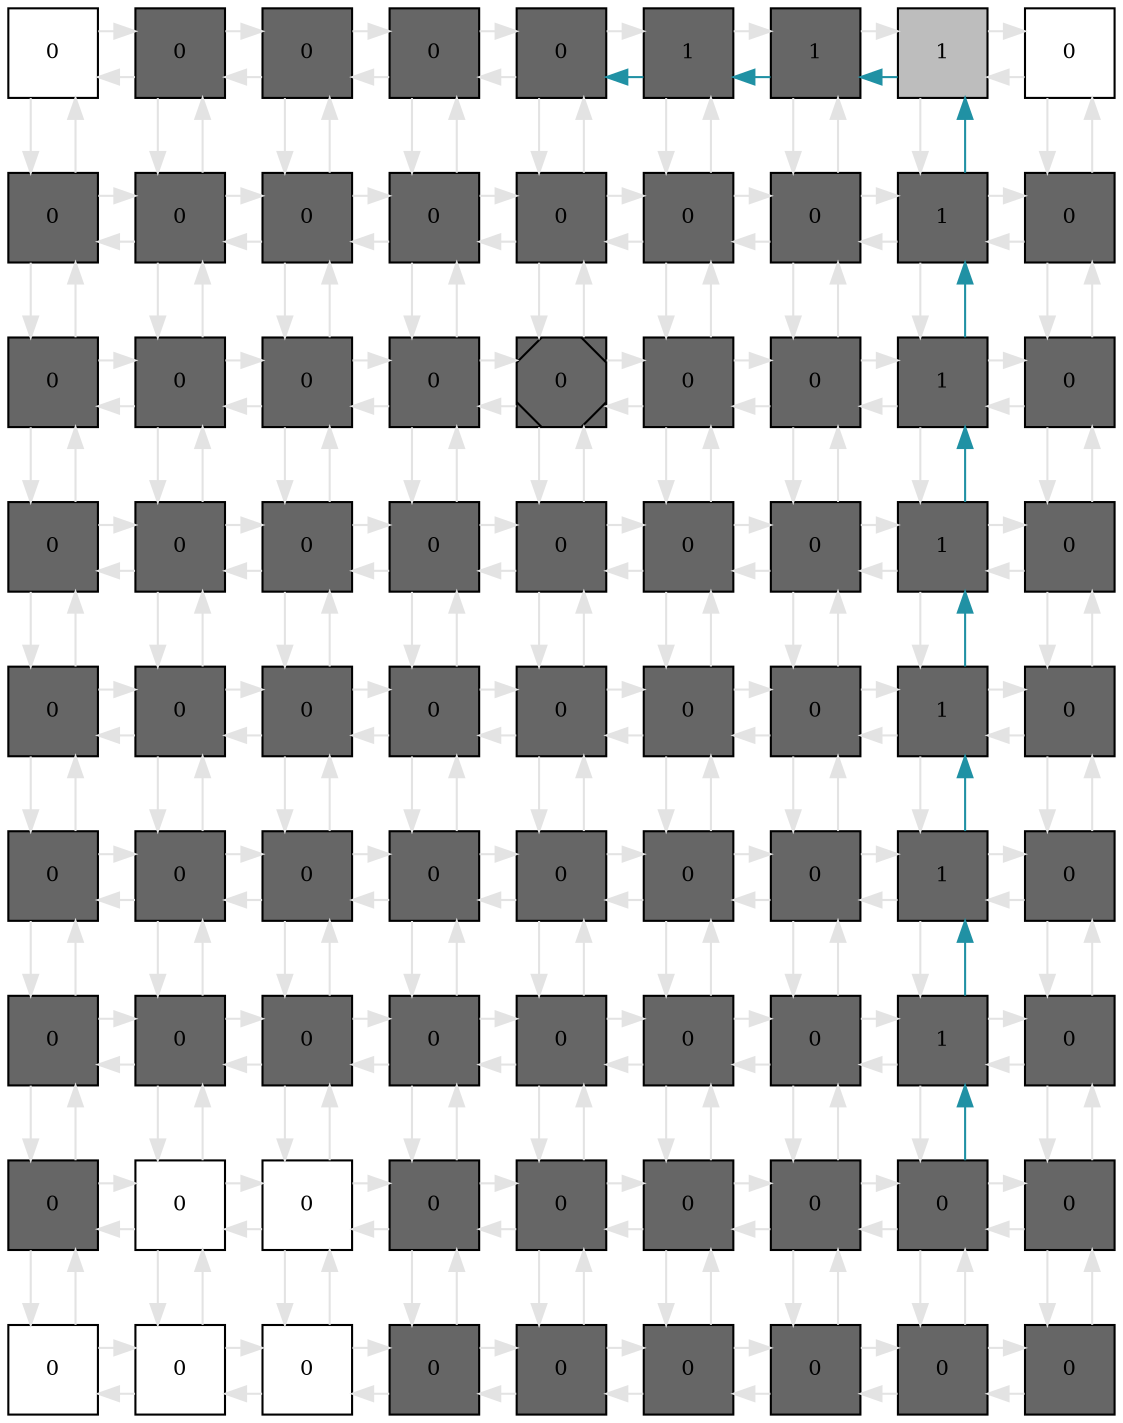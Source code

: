 digraph layout  {
rankdir=TB;
splines=ortho;
node [fixedsize=false, style=filled, width="0.6"];
edge [constraint=false];
0 [fillcolor="#FFFFFF", fontsize=10, label=0, shape=square, tooltip="name: None,\nin_degree: 2,\nout_degree: 2"];
1 [fillcolor="#666666", fontsize=10, label=0, shape=square, tooltip="name:  NMA111-NUC ,\nin_degree: 3,\nout_degree: 3"];
2 [fillcolor="#666666", fontsize=10, label=0, shape=square, tooltip="name:  BIR1 ,\nin_degree: 3,\nout_degree: 3"];
3 [fillcolor="#666666", fontsize=10, label=0, shape=square, tooltip="name:  CU2 ,\nin_degree: 3,\nout_degree: 3"];
4 [fillcolor="#666666", fontsize=10, label=0, shape=square, tooltip="name:  Apoptosis ,\nin_degree: 3,\nout_degree: 3"];
5 [fillcolor="#666666", fontsize=10, label=1, shape=square, tooltip="name:  CPR3 ,\nin_degree: 3,\nout_degree: 3"];
6 [fillcolor="#666666", fontsize=10, label=1, shape=square, tooltip="name:  POR1-2 ,\nin_degree: 3,\nout_degree: 3"];
7 [fillcolor="#bdbdbd", fontsize=10, label=1, shape=square, tooltip="name: None,\nin_degree: 3,\nout_degree: 3"];
8 [fillcolor="#FFFFFF", fontsize=10, label=0, shape=square, tooltip="name: None,\nin_degree: 2,\nout_degree: 2"];
9 [fillcolor="#666666", fontsize=10, label=0, shape=square, tooltip="name:  AbnormalTelomer ,\nin_degree: 3,\nout_degree: 3"];
10 [fillcolor="#666666", fontsize=10, label=0, shape=square, tooltip="name:  MEC1 ,\nin_degree: 4,\nout_degree: 4"];
11 [fillcolor="#666666", fontsize=10, label=0, shape=square, tooltip="name:  NMA111-CYT ,\nin_degree: 4,\nout_degree: 4"];
12 [fillcolor="#666666", fontsize=10, label=0, shape=square, tooltip="name:  Salt ,\nin_degree: 4,\nout_degree: 4"];
13 [fillcolor="#666666", fontsize=10, label=0, shape=square, tooltip="name:  YCA1 ,\nin_degree: 4,\nout_degree: 4"];
14 [fillcolor="#666666", fontsize=10, label=0, shape=square, tooltip="name:  AceticAcid ,\nin_degree: 4,\nout_degree: 4"];
15 [fillcolor="#666666", fontsize=10, label=0, shape=square, tooltip="name:  CytC-CYT ,\nin_degree: 4,\nout_degree: 4"];
16 [fillcolor="#666666", fontsize=10, label=1, shape=square, tooltip="name:  CytC-MT ,\nin_degree: 4,\nout_degree: 4"];
17 [fillcolor="#666666", fontsize=10, label=0, shape=square, tooltip="name:  MCD1-MT ,\nin_degree: 3,\nout_degree: 3"];
18 [fillcolor="#666666", fontsize=10, label=0, shape=square, tooltip="name:  PTP2 ,\nin_degree: 3,\nout_degree: 3"];
19 [fillcolor="#666666", fontsize=10, label=0, shape=square, tooltip="name:  DesCyclinCCDK8 ,\nin_degree: 4,\nout_degree: 4"];
20 [fillcolor="#666666", fontsize=10, label=0, shape=square, tooltip="name:  SOD1 ,\nin_degree: 4,\nout_degree: 4"];
21 [fillcolor="#666666", fontsize=10, label=0, shape=square, tooltip="name:  RedActinDyn ,\nin_degree: 4,\nout_degree: 4"];
22 [fillcolor="#666666", fontsize=10, label=0, shape=Msquare, tooltip="name:  ROS-CYT ,\nin_degree: 4,\nout_degree: 4"];
23 [fillcolor="#666666", fontsize=10, label=0, shape=square, tooltip="name:  SVF1 ,\nin_degree: 4,\nout_degree: 4"];
24 [fillcolor="#666666", fontsize=10, label=0, shape=square, tooltip="name:  CDC48 ,\nin_degree: 4,\nout_degree: 4"];
25 [fillcolor="#666666", fontsize=10, label=1, shape=square, tooltip="name:  NDI1 ,\nin_degree: 4,\nout_degree: 4"];
26 [fillcolor="#666666", fontsize=10, label=0, shape=square, tooltip="name:  ROS-MT ,\nin_degree: 3,\nout_degree: 3"];
27 [fillcolor="#666666", fontsize=10, label=0, shape=square, tooltip="name:  RLM1 ,\nin_degree: 3,\nout_degree: 3"];
28 [fillcolor="#666666", fontsize=10, label=0, shape=square, tooltip="name:  SLT2 ,\nin_degree: 4,\nout_degree: 4"];
29 [fillcolor="#666666", fontsize=10, label=0, shape=square, tooltip="name:  Heat ,\nin_degree: 4,\nout_degree: 4"];
30 [fillcolor="#666666", fontsize=10, label=0, shape=square, tooltip="name:  MMI1 ,\nin_degree: 4,\nout_degree: 4"];
31 [fillcolor="#666666", fontsize=10, label=0, shape=square, tooltip="name:  SRO7 ,\nin_degree: 4,\nout_degree: 4"];
32 [fillcolor="#666666", fontsize=10, label=0, shape=square, tooltip="name:  EMC4 ,\nin_degree: 4,\nout_degree: 4"];
33 [fillcolor="#666666", fontsize=10, label=0, shape=square, tooltip="name:  HK ,\nin_degree: 4,\nout_degree: 4"];
34 [fillcolor="#666666", fontsize=10, label=1, shape=square, tooltip="name:  SNO1 ,\nin_degree: 4,\nout_degree: 4"];
35 [fillcolor="#666666", fontsize=10, label=0, shape=square, tooltip="name:  SOD2 ,\nin_degree: 3,\nout_degree: 3"];
36 [fillcolor="#666666", fontsize=10, label=0, shape=square, tooltip="name:  MSN2-4 ,\nin_degree: 3,\nout_degree: 3"];
37 [fillcolor="#666666", fontsize=10, label=0, shape=square, tooltip="name:  SDP1 ,\nin_degree: 4,\nout_degree: 4"];
38 [fillcolor="#666666", fontsize=10, label=0, shape=square, tooltip="name:  PKA ,\nin_degree: 4,\nout_degree: 4"];
39 [fillcolor="#666666", fontsize=10, label=0, shape=square, tooltip="name:  MT-ALT ,\nin_degree: 4,\nout_degree: 4"];
40 [fillcolor="#666666", fontsize=10, label=0, shape=square, tooltip="name:  MT-Frag ,\nin_degree: 4,\nout_degree: 4"];
41 [fillcolor="#666666", fontsize=10, label=0, shape=square, tooltip="name:  FIS1 ,\nin_degree: 4,\nout_degree: 4"];
42 [fillcolor="#666666", fontsize=10, label=0, shape=square, tooltip="name:  DRE2_TAH18 ,\nin_degree: 4,\nout_degree: 4"];
43 [fillcolor="#666666", fontsize=10, label=1, shape=square, tooltip="name:  MDV1 ,\nin_degree: 4,\nout_degree: 4"];
44 [fillcolor="#666666", fontsize=10, label=0, shape=square, tooltip="name:  FVY10 ,\nin_degree: 3,\nout_degree: 3"];
45 [fillcolor="#666666", fontsize=10, label=0, shape=square, tooltip="name:  HOG1 ,\nin_degree: 3,\nout_degree: 3"];
46 [fillcolor="#666666", fontsize=10, label=0, shape=square, tooltip="name:  Stress ,\nin_degree: 4,\nout_degree: 4"];
47 [fillcolor="#666666", fontsize=10, label=0, shape=square, tooltip="name:  TOR1 ,\nin_degree: 4,\nout_degree: 4"];
48 [fillcolor="#666666", fontsize=10, label=0, shape=square, tooltip="name:  RAS2 ,\nin_degree: 4,\nout_degree: 4"];
49 [fillcolor="#666666", fontsize=10, label=0, shape=square, tooltip="name:  H2O2 ,\nin_degree: 4,\nout_degree: 4"];
50 [fillcolor="#666666", fontsize=10, label=0, shape=square, tooltip="name:  HOS3 ,\nin_degree: 4,\nout_degree: 4"];
51 [fillcolor="#666666", fontsize=10, label=0, shape=square, tooltip="name:  ESP1 ,\nin_degree: 4,\nout_degree: 4"];
52 [fillcolor="#666666", fontsize=10, label=1, shape=square, tooltip="name:  AIF1-MT ,\nin_degree: 4,\nout_degree: 4"];
53 [fillcolor="#666666", fontsize=10, label=0, shape=square, tooltip="name:  MCD1-NUC ,\nin_degree: 3,\nout_degree: 3"];
54 [fillcolor="#666666", fontsize=10, label=0, shape=square, tooltip="name:  PTP3 ,\nin_degree: 3,\nout_degree: 3"];
55 [fillcolor="#666666", fontsize=10, label=0, shape=square, tooltip="name:  AdenylateCyclase ,\nin_degree: 4,\nout_degree: 4"];
56 [fillcolor="#666666", fontsize=10, label=0, shape=square, tooltip="name:  CAMP ,\nin_degree: 4,\nout_degree: 4"];
57 [fillcolor="#666666", fontsize=10, label=0, shape=square, tooltip="name:  RPD3 ,\nin_degree: 4,\nout_degree: 4"];
58 [fillcolor="#666666", fontsize=10, label=0, shape=square, tooltip="name:  NUC1-MT ,\nin_degree: 4,\nout_degree: 4"];
59 [fillcolor="#666666", fontsize=10, label=0, shape=square, tooltip="name:  H2B ,\nin_degree: 4,\nout_degree: 4"];
60 [fillcolor="#666666", fontsize=10, label=0, shape=square, tooltip="name:  STM1-CYT ,\nin_degree: 4,\nout_degree: 4"];
61 [fillcolor="#666666", fontsize=10, label=1, shape=square, tooltip="name:  AIF1-NUC ,\nin_degree: 4,\nout_degree: 4"];
62 [fillcolor="#666666", fontsize=10, label=0, shape=square, tooltip="name:  MG2 ,\nin_degree: 3,\nout_degree: 3"];
63 [fillcolor="#666666", fontsize=10, label=0, shape=square, tooltip="name:  HOG1-Dep ,\nin_degree: 3,\nout_degree: 3"];
64 [fillcolor="#FFFFFF", fontsize=10, label=0, shape=square, tooltip="name: None,\nin_degree: 4,\nout_degree: 4"];
65 [fillcolor="#FFFFFF", fontsize=10, label=0, shape=square, tooltip="name: None,\nin_degree: 4,\nout_degree: 4"];
66 [fillcolor="#666666", fontsize=10, label=0, shape=square, tooltip="name:  Protosom ,\nin_degree: 4,\nout_degree: 4"];
67 [fillcolor="#666666", fontsize=10, label=0, shape=square, tooltip="name:  KAP123 ,\nin_degree: 4,\nout_degree: 4"];
68 [fillcolor="#666666", fontsize=10, label=0, shape=square, tooltip="name:  NUC1-NUC ,\nin_degree: 4,\nout_degree: 4"];
69 [fillcolor="#666666", fontsize=10, label=0, shape=square, tooltip="name:  STM1-NUC ,\nin_degree: 4,\nout_degree: 4"];
70 [fillcolor="#666666", fontsize=10, label=0, shape=square, tooltip="name:  DNA-Frag ,\nin_degree: 4,\nout_degree: 4"];
71 [fillcolor="#666666", fontsize=10, label=0, shape=square, tooltip="name:  Tat-D ,\nin_degree: 3,\nout_degree: 3"];
72 [fillcolor="#FFFFFF", fontsize=10, label=0, shape=square, tooltip="name: None,\nin_degree: 2,\nout_degree: 2"];
73 [fillcolor="#FFFFFF", fontsize=10, label=0, shape=square, tooltip="name: None,\nin_degree: 3,\nout_degree: 3"];
74 [fillcolor="#FFFFFF", fontsize=10, label=0, shape=square, tooltip="name: None,\nin_degree: 3,\nout_degree: 3"];
75 [fillcolor="#666666", fontsize=10, label=0, shape=square, tooltip="name:  CDC6 ,\nin_degree: 3,\nout_degree: 3"];
76 [fillcolor="#666666", fontsize=10, label=0, shape=square, tooltip="name:  Adozelesin ,\nin_degree: 3,\nout_degree: 3"];
77 [fillcolor="#666666", fontsize=10, label=0, shape=square, tooltip="name:  STE20-NUC ,\nin_degree: 3,\nout_degree: 3"];
78 [fillcolor="#666666", fontsize=10, label=0, shape=square, tooltip="name:  STE20-CYT ,\nin_degree: 3,\nout_degree: 3"];
79 [fillcolor="#666666", fontsize=10, label=0, shape=square, tooltip="name:  MAPK ,\nin_degree: 3,\nout_degree: 3"];
80 [fillcolor="#666666", fontsize=10, label=0, shape=square, tooltip="name:  Mating ,\nin_degree: 2,\nout_degree: 2"];
0 -> 1  [color=grey89, style="penwidth(0.1)", tooltip=" ", weight=1];
0 -> 9  [color=grey89, style="penwidth(0.1)", tooltip=" ", weight=1];
1 -> 0  [color=grey89, style="penwidth(0.1)", tooltip=" ", weight=1];
1 -> 2  [color=grey89, style="penwidth(0.1)", tooltip=" ", weight=1];
1 -> 10  [color=grey89, style="penwidth(0.1)", tooltip=" ", weight=1];
2 -> 1  [color=grey89, style="penwidth(0.1)", tooltip=" ", weight=1];
2 -> 3  [color=grey89, style="penwidth(0.1)", tooltip=" ", weight=1];
2 -> 11  [color=grey89, style="penwidth(0.1)", tooltip=" ", weight=1];
3 -> 2  [color=grey89, style="penwidth(0.1)", tooltip=" ", weight=1];
3 -> 4  [color=grey89, style="penwidth(0.1)", tooltip=" ", weight=1];
3 -> 12  [color=grey89, style="penwidth(0.1)", tooltip=" ", weight=1];
4 -> 3  [color=grey89, style="penwidth(0.1)", tooltip=" ", weight=1];
4 -> 5  [color=grey89, style="penwidth(0.1)", tooltip=" ", weight=1];
4 -> 13  [color=grey89, style="penwidth(0.1)", tooltip=" ", weight=1];
5 -> 4  [color="#2091A4", style="penwidth(0.1)", tooltip="70( DNA-Frag ) to 4( Apoptosis )", weight=1];
5 -> 6  [color=grey89, style="penwidth(0.1)", tooltip=" ", weight=1];
5 -> 14  [color=grey89, style="penwidth(0.1)", tooltip=" ", weight=1];
6 -> 5  [color="#2091A4", style="penwidth(0.1)", tooltip="70( DNA-Frag ) to 4( Apoptosis )", weight=1];
6 -> 7  [color=grey89, style="penwidth(0.1)", tooltip=" ", weight=1];
6 -> 15  [color=grey89, style="penwidth(0.1)", tooltip=" ", weight=1];
7 -> 6  [color="#2091A4", style="penwidth(0.1)", tooltip="70( DNA-Frag ) to 4( Apoptosis )", weight=1];
7 -> 8  [color=grey89, style="penwidth(0.1)", tooltip=" ", weight=1];
7 -> 16  [color=grey89, style="penwidth(0.1)", tooltip=" ", weight=1];
8 -> 7  [color=grey89, style="penwidth(0.1)", tooltip=" ", weight=1];
8 -> 17  [color=grey89, style="penwidth(0.1)", tooltip=" ", weight=1];
9 -> 0  [color=grey89, style="penwidth(0.1)", tooltip=" ", weight=1];
9 -> 10  [color=grey89, style="penwidth(0.1)", tooltip=" ", weight=1];
9 -> 18  [color=grey89, style="penwidth(0.1)", tooltip=" ", weight=1];
10 -> 1  [color=grey89, style="penwidth(0.1)", tooltip=" ", weight=1];
10 -> 9  [color=grey89, style="penwidth(0.1)", tooltip=" ", weight=1];
10 -> 11  [color=grey89, style="penwidth(0.1)", tooltip=" ", weight=1];
10 -> 19  [color=grey89, style="penwidth(0.1)", tooltip=" ", weight=1];
11 -> 2  [color=grey89, style="penwidth(0.1)", tooltip=" ", weight=1];
11 -> 10  [color=grey89, style="penwidth(0.1)", tooltip=" ", weight=1];
11 -> 12  [color=grey89, style="penwidth(0.1)", tooltip=" ", weight=1];
11 -> 20  [color=grey89, style="penwidth(0.1)", tooltip=" ", weight=1];
12 -> 3  [color=grey89, style="penwidth(0.1)", tooltip=" ", weight=1];
12 -> 11  [color=grey89, style="penwidth(0.1)", tooltip=" ", weight=1];
12 -> 13  [color=grey89, style="penwidth(0.1)", tooltip=" ", weight=1];
12 -> 21  [color=grey89, style="penwidth(0.1)", tooltip=" ", weight=1];
13 -> 4  [color=grey89, style="penwidth(0.1)", tooltip=" ", weight=1];
13 -> 12  [color=grey89, style="penwidth(0.1)", tooltip=" ", weight=1];
13 -> 14  [color=grey89, style="penwidth(0.1)", tooltip=" ", weight=1];
13 -> 22  [color=grey89, style="penwidth(0.1)", tooltip=" ", weight=1];
14 -> 5  [color=grey89, style="penwidth(0.1)", tooltip=" ", weight=1];
14 -> 13  [color=grey89, style="penwidth(0.1)", tooltip=" ", weight=1];
14 -> 15  [color=grey89, style="penwidth(0.1)", tooltip=" ", weight=1];
14 -> 23  [color=grey89, style="penwidth(0.1)", tooltip=" ", weight=1];
15 -> 6  [color=grey89, style="penwidth(0.1)", tooltip=" ", weight=1];
15 -> 14  [color=grey89, style="penwidth(0.1)", tooltip=" ", weight=1];
15 -> 16  [color=grey89, style="penwidth(0.1)", tooltip=" ", weight=1];
15 -> 24  [color=grey89, style="penwidth(0.1)", tooltip=" ", weight=1];
16 -> 7  [color="#2091A4", style="penwidth(0.1)", tooltip="70( DNA-Frag ) to 4( Apoptosis )", weight=1];
16 -> 15  [color=grey89, style="penwidth(0.1)", tooltip=" ", weight=1];
16 -> 17  [color=grey89, style="penwidth(0.1)", tooltip=" ", weight=1];
16 -> 25  [color=grey89, style="penwidth(0.1)", tooltip=" ", weight=1];
17 -> 8  [color=grey89, style="penwidth(0.1)", tooltip=" ", weight=1];
17 -> 16  [color=grey89, style="penwidth(0.1)", tooltip=" ", weight=1];
17 -> 26  [color=grey89, style="penwidth(0.1)", tooltip=" ", weight=1];
18 -> 9  [color=grey89, style="penwidth(0.1)", tooltip=" ", weight=1];
18 -> 19  [color=grey89, style="penwidth(0.1)", tooltip=" ", weight=1];
18 -> 27  [color=grey89, style="penwidth(0.1)", tooltip=" ", weight=1];
19 -> 10  [color=grey89, style="penwidth(0.1)", tooltip=" ", weight=1];
19 -> 18  [color=grey89, style="penwidth(0.1)", tooltip=" ", weight=1];
19 -> 20  [color=grey89, style="penwidth(0.1)", tooltip=" ", weight=1];
19 -> 28  [color=grey89, style="penwidth(0.1)", tooltip=" ", weight=1];
20 -> 11  [color=grey89, style="penwidth(0.1)", tooltip=" ", weight=1];
20 -> 19  [color=grey89, style="penwidth(0.1)", tooltip=" ", weight=1];
20 -> 21  [color=grey89, style="penwidth(0.1)", tooltip=" ", weight=1];
20 -> 29  [color=grey89, style="penwidth(0.1)", tooltip=" ", weight=1];
21 -> 12  [color=grey89, style="penwidth(0.1)", tooltip=" ", weight=1];
21 -> 20  [color=grey89, style="penwidth(0.1)", tooltip=" ", weight=1];
21 -> 22  [color=grey89, style="penwidth(0.1)", tooltip=" ", weight=1];
21 -> 30  [color=grey89, style="penwidth(0.1)", tooltip=" ", weight=1];
22 -> 13  [color=grey89, style="penwidth(0.1)", tooltip=" ", weight=1];
22 -> 21  [color=grey89, style="penwidth(0.1)", tooltip=" ", weight=1];
22 -> 23  [color=grey89, style="penwidth(0.1)", tooltip=" ", weight=1];
22 -> 31  [color=grey89, style="penwidth(0.1)", tooltip=" ", weight=1];
23 -> 14  [color=grey89, style="penwidth(0.1)", tooltip=" ", weight=1];
23 -> 22  [color=grey89, style="penwidth(0.1)", tooltip=" ", weight=1];
23 -> 24  [color=grey89, style="penwidth(0.1)", tooltip=" ", weight=1];
23 -> 32  [color=grey89, style="penwidth(0.1)", tooltip=" ", weight=1];
24 -> 15  [color=grey89, style="penwidth(0.1)", tooltip=" ", weight=1];
24 -> 23  [color=grey89, style="penwidth(0.1)", tooltip=" ", weight=1];
24 -> 25  [color=grey89, style="penwidth(0.1)", tooltip=" ", weight=1];
24 -> 33  [color=grey89, style="penwidth(0.1)", tooltip=" ", weight=1];
25 -> 16  [color="#2091A4", style="penwidth(0.1)", tooltip="70( DNA-Frag ) to 4( Apoptosis )", weight=1];
25 -> 24  [color=grey89, style="penwidth(0.1)", tooltip=" ", weight=1];
25 -> 26  [color=grey89, style="penwidth(0.1)", tooltip=" ", weight=1];
25 -> 34  [color=grey89, style="penwidth(0.1)", tooltip=" ", weight=1];
26 -> 17  [color=grey89, style="penwidth(0.1)", tooltip=" ", weight=1];
26 -> 25  [color=grey89, style="penwidth(0.1)", tooltip=" ", weight=1];
26 -> 35  [color=grey89, style="penwidth(0.1)", tooltip=" ", weight=1];
27 -> 18  [color=grey89, style="penwidth(0.1)", tooltip=" ", weight=1];
27 -> 28  [color=grey89, style="penwidth(0.1)", tooltip=" ", weight=1];
27 -> 36  [color=grey89, style="penwidth(0.1)", tooltip=" ", weight=1];
28 -> 19  [color=grey89, style="penwidth(0.1)", tooltip=" ", weight=1];
28 -> 27  [color=grey89, style="penwidth(0.1)", tooltip=" ", weight=1];
28 -> 29  [color=grey89, style="penwidth(0.1)", tooltip=" ", weight=1];
28 -> 37  [color=grey89, style="penwidth(0.1)", tooltip=" ", weight=1];
29 -> 20  [color=grey89, style="penwidth(0.1)", tooltip=" ", weight=1];
29 -> 28  [color=grey89, style="penwidth(0.1)", tooltip=" ", weight=1];
29 -> 30  [color=grey89, style="penwidth(0.1)", tooltip=" ", weight=1];
29 -> 38  [color=grey89, style="penwidth(0.1)", tooltip=" ", weight=1];
30 -> 21  [color=grey89, style="penwidth(0.1)", tooltip=" ", weight=1];
30 -> 29  [color=grey89, style="penwidth(0.1)", tooltip=" ", weight=1];
30 -> 31  [color=grey89, style="penwidth(0.1)", tooltip=" ", weight=1];
30 -> 39  [color=grey89, style="penwidth(0.1)", tooltip=" ", weight=1];
31 -> 22  [color=grey89, style="penwidth(0.1)", tooltip=" ", weight=1];
31 -> 30  [color=grey89, style="penwidth(0.1)", tooltip=" ", weight=1];
31 -> 32  [color=grey89, style="penwidth(0.1)", tooltip=" ", weight=1];
31 -> 40  [color=grey89, style="penwidth(0.1)", tooltip=" ", weight=1];
32 -> 23  [color=grey89, style="penwidth(0.1)", tooltip=" ", weight=1];
32 -> 31  [color=grey89, style="penwidth(0.1)", tooltip=" ", weight=1];
32 -> 33  [color=grey89, style="penwidth(0.1)", tooltip=" ", weight=1];
32 -> 41  [color=grey89, style="penwidth(0.1)", tooltip=" ", weight=1];
33 -> 24  [color=grey89, style="penwidth(0.1)", tooltip=" ", weight=1];
33 -> 32  [color=grey89, style="penwidth(0.1)", tooltip=" ", weight=1];
33 -> 34  [color=grey89, style="penwidth(0.1)", tooltip=" ", weight=1];
33 -> 42  [color=grey89, style="penwidth(0.1)", tooltip=" ", weight=1];
34 -> 25  [color="#2091A4", style="penwidth(0.1)", tooltip="70( DNA-Frag ) to 4( Apoptosis )", weight=1];
34 -> 33  [color=grey89, style="penwidth(0.1)", tooltip=" ", weight=1];
34 -> 35  [color=grey89, style="penwidth(0.1)", tooltip=" ", weight=1];
34 -> 43  [color=grey89, style="penwidth(0.1)", tooltip=" ", weight=1];
35 -> 26  [color=grey89, style="penwidth(0.1)", tooltip=" ", weight=1];
35 -> 34  [color=grey89, style="penwidth(0.1)", tooltip=" ", weight=1];
35 -> 44  [color=grey89, style="penwidth(0.1)", tooltip=" ", weight=1];
36 -> 27  [color=grey89, style="penwidth(0.1)", tooltip=" ", weight=1];
36 -> 37  [color=grey89, style="penwidth(0.1)", tooltip=" ", weight=1];
36 -> 45  [color=grey89, style="penwidth(0.1)", tooltip=" ", weight=1];
37 -> 28  [color=grey89, style="penwidth(0.1)", tooltip=" ", weight=1];
37 -> 36  [color=grey89, style="penwidth(0.1)", tooltip=" ", weight=1];
37 -> 38  [color=grey89, style="penwidth(0.1)", tooltip=" ", weight=1];
37 -> 46  [color=grey89, style="penwidth(0.1)", tooltip=" ", weight=1];
38 -> 29  [color=grey89, style="penwidth(0.1)", tooltip=" ", weight=1];
38 -> 37  [color=grey89, style="penwidth(0.1)", tooltip=" ", weight=1];
38 -> 39  [color=grey89, style="penwidth(0.1)", tooltip=" ", weight=1];
38 -> 47  [color=grey89, style="penwidth(0.1)", tooltip=" ", weight=1];
39 -> 30  [color=grey89, style="penwidth(0.1)", tooltip=" ", weight=1];
39 -> 38  [color=grey89, style="penwidth(0.1)", tooltip=" ", weight=1];
39 -> 40  [color=grey89, style="penwidth(0.1)", tooltip=" ", weight=1];
39 -> 48  [color=grey89, style="penwidth(0.1)", tooltip=" ", weight=1];
40 -> 31  [color=grey89, style="penwidth(0.1)", tooltip=" ", weight=1];
40 -> 39  [color=grey89, style="penwidth(0.1)", tooltip=" ", weight=1];
40 -> 41  [color=grey89, style="penwidth(0.1)", tooltip=" ", weight=1];
40 -> 49  [color=grey89, style="penwidth(0.1)", tooltip=" ", weight=1];
41 -> 32  [color=grey89, style="penwidth(0.1)", tooltip=" ", weight=1];
41 -> 40  [color=grey89, style="penwidth(0.1)", tooltip=" ", weight=1];
41 -> 42  [color=grey89, style="penwidth(0.1)", tooltip=" ", weight=1];
41 -> 50  [color=grey89, style="penwidth(0.1)", tooltip=" ", weight=1];
42 -> 33  [color=grey89, style="penwidth(0.1)", tooltip=" ", weight=1];
42 -> 41  [color=grey89, style="penwidth(0.1)", tooltip=" ", weight=1];
42 -> 43  [color=grey89, style="penwidth(0.1)", tooltip=" ", weight=1];
42 -> 51  [color=grey89, style="penwidth(0.1)", tooltip=" ", weight=1];
43 -> 34  [color="#2091A4", style="penwidth(0.1)", tooltip="70( DNA-Frag ) to 4( Apoptosis )", weight=1];
43 -> 42  [color=grey89, style="penwidth(0.1)", tooltip=" ", weight=1];
43 -> 44  [color=grey89, style="penwidth(0.1)", tooltip=" ", weight=1];
43 -> 52  [color=grey89, style="penwidth(0.1)", tooltip=" ", weight=1];
44 -> 35  [color=grey89, style="penwidth(0.1)", tooltip=" ", weight=1];
44 -> 43  [color=grey89, style="penwidth(0.1)", tooltip=" ", weight=1];
44 -> 53  [color=grey89, style="penwidth(0.1)", tooltip=" ", weight=1];
45 -> 36  [color=grey89, style="penwidth(0.1)", tooltip=" ", weight=1];
45 -> 46  [color=grey89, style="penwidth(0.1)", tooltip=" ", weight=1];
45 -> 54  [color=grey89, style="penwidth(0.1)", tooltip=" ", weight=1];
46 -> 37  [color=grey89, style="penwidth(0.1)", tooltip=" ", weight=1];
46 -> 45  [color=grey89, style="penwidth(0.1)", tooltip=" ", weight=1];
46 -> 47  [color=grey89, style="penwidth(0.1)", tooltip=" ", weight=1];
46 -> 55  [color=grey89, style="penwidth(0.1)", tooltip=" ", weight=1];
47 -> 38  [color=grey89, style="penwidth(0.1)", tooltip=" ", weight=1];
47 -> 46  [color=grey89, style="penwidth(0.1)", tooltip=" ", weight=1];
47 -> 48  [color=grey89, style="penwidth(0.1)", tooltip=" ", weight=1];
47 -> 56  [color=grey89, style="penwidth(0.1)", tooltip=" ", weight=1];
48 -> 39  [color=grey89, style="penwidth(0.1)", tooltip=" ", weight=1];
48 -> 47  [color=grey89, style="penwidth(0.1)", tooltip=" ", weight=1];
48 -> 49  [color=grey89, style="penwidth(0.1)", tooltip=" ", weight=1];
48 -> 57  [color=grey89, style="penwidth(0.1)", tooltip=" ", weight=1];
49 -> 40  [color=grey89, style="penwidth(0.1)", tooltip=" ", weight=1];
49 -> 48  [color=grey89, style="penwidth(0.1)", tooltip=" ", weight=1];
49 -> 50  [color=grey89, style="penwidth(0.1)", tooltip=" ", weight=1];
49 -> 58  [color=grey89, style="penwidth(0.1)", tooltip=" ", weight=1];
50 -> 41  [color=grey89, style="penwidth(0.1)", tooltip=" ", weight=1];
50 -> 49  [color=grey89, style="penwidth(0.1)", tooltip=" ", weight=1];
50 -> 51  [color=grey89, style="penwidth(0.1)", tooltip=" ", weight=1];
50 -> 59  [color=grey89, style="penwidth(0.1)", tooltip=" ", weight=1];
51 -> 42  [color=grey89, style="penwidth(0.1)", tooltip=" ", weight=1];
51 -> 50  [color=grey89, style="penwidth(0.1)", tooltip=" ", weight=1];
51 -> 52  [color=grey89, style="penwidth(0.1)", tooltip=" ", weight=1];
51 -> 60  [color=grey89, style="penwidth(0.1)", tooltip=" ", weight=1];
52 -> 43  [color="#2091A4", style="penwidth(0.1)", tooltip="70( DNA-Frag ) to 4( Apoptosis )", weight=1];
52 -> 51  [color=grey89, style="penwidth(0.1)", tooltip=" ", weight=1];
52 -> 53  [color=grey89, style="penwidth(0.1)", tooltip=" ", weight=1];
52 -> 61  [color=grey89, style="penwidth(0.1)", tooltip=" ", weight=1];
53 -> 44  [color=grey89, style="penwidth(0.1)", tooltip=" ", weight=1];
53 -> 52  [color=grey89, style="penwidth(0.1)", tooltip=" ", weight=1];
53 -> 62  [color=grey89, style="penwidth(0.1)", tooltip=" ", weight=1];
54 -> 45  [color=grey89, style="penwidth(0.1)", tooltip=" ", weight=1];
54 -> 55  [color=grey89, style="penwidth(0.1)", tooltip=" ", weight=1];
54 -> 63  [color=grey89, style="penwidth(0.1)", tooltip=" ", weight=1];
55 -> 46  [color=grey89, style="penwidth(0.1)", tooltip=" ", weight=1];
55 -> 54  [color=grey89, style="penwidth(0.1)", tooltip=" ", weight=1];
55 -> 56  [color=grey89, style="penwidth(0.1)", tooltip=" ", weight=1];
55 -> 64  [color=grey89, style="penwidth(0.1)", tooltip=" ", weight=1];
56 -> 47  [color=grey89, style="penwidth(0.1)", tooltip=" ", weight=1];
56 -> 55  [color=grey89, style="penwidth(0.1)", tooltip=" ", weight=1];
56 -> 57  [color=grey89, style="penwidth(0.1)", tooltip=" ", weight=1];
56 -> 65  [color=grey89, style="penwidth(0.1)", tooltip=" ", weight=1];
57 -> 48  [color=grey89, style="penwidth(0.1)", tooltip=" ", weight=1];
57 -> 56  [color=grey89, style="penwidth(0.1)", tooltip=" ", weight=1];
57 -> 58  [color=grey89, style="penwidth(0.1)", tooltip=" ", weight=1];
57 -> 66  [color=grey89, style="penwidth(0.1)", tooltip=" ", weight=1];
58 -> 49  [color=grey89, style="penwidth(0.1)", tooltip=" ", weight=1];
58 -> 57  [color=grey89, style="penwidth(0.1)", tooltip=" ", weight=1];
58 -> 59  [color=grey89, style="penwidth(0.1)", tooltip=" ", weight=1];
58 -> 67  [color=grey89, style="penwidth(0.1)", tooltip=" ", weight=1];
59 -> 50  [color=grey89, style="penwidth(0.1)", tooltip=" ", weight=1];
59 -> 58  [color=grey89, style="penwidth(0.1)", tooltip=" ", weight=1];
59 -> 60  [color=grey89, style="penwidth(0.1)", tooltip=" ", weight=1];
59 -> 68  [color=grey89, style="penwidth(0.1)", tooltip=" ", weight=1];
60 -> 51  [color=grey89, style="penwidth(0.1)", tooltip=" ", weight=1];
60 -> 59  [color=grey89, style="penwidth(0.1)", tooltip=" ", weight=1];
60 -> 61  [color=grey89, style="penwidth(0.1)", tooltip=" ", weight=1];
60 -> 69  [color=grey89, style="penwidth(0.1)", tooltip=" ", weight=1];
61 -> 52  [color="#2091A4", style="penwidth(0.1)", tooltip="70( DNA-Frag ) to 4( Apoptosis )", weight=1];
61 -> 60  [color=grey89, style="penwidth(0.1)", tooltip=" ", weight=1];
61 -> 62  [color=grey89, style="penwidth(0.1)", tooltip=" ", weight=1];
61 -> 70  [color=grey89, style="penwidth(0.1)", tooltip=" ", weight=1];
62 -> 53  [color=grey89, style="penwidth(0.1)", tooltip=" ", weight=1];
62 -> 61  [color=grey89, style="penwidth(0.1)", tooltip=" ", weight=1];
62 -> 71  [color=grey89, style="penwidth(0.1)", tooltip=" ", weight=1];
63 -> 54  [color=grey89, style="penwidth(0.1)", tooltip=" ", weight=1];
63 -> 64  [color=grey89, style="penwidth(0.1)", tooltip=" ", weight=1];
63 -> 72  [color=grey89, style="penwidth(0.1)", tooltip=" ", weight=1];
64 -> 55  [color=grey89, style="penwidth(0.1)", tooltip=" ", weight=1];
64 -> 63  [color=grey89, style="penwidth(0.1)", tooltip=" ", weight=1];
64 -> 65  [color=grey89, style="penwidth(0.1)", tooltip=" ", weight=1];
64 -> 73  [color=grey89, style="penwidth(0.1)", tooltip=" ", weight=1];
65 -> 56  [color=grey89, style="penwidth(0.1)", tooltip=" ", weight=1];
65 -> 64  [color=grey89, style="penwidth(0.1)", tooltip=" ", weight=1];
65 -> 66  [color=grey89, style="penwidth(0.1)", tooltip=" ", weight=1];
65 -> 74  [color=grey89, style="penwidth(0.1)", tooltip=" ", weight=1];
66 -> 57  [color=grey89, style="penwidth(0.1)", tooltip=" ", weight=1];
66 -> 65  [color=grey89, style="penwidth(0.1)", tooltip=" ", weight=1];
66 -> 67  [color=grey89, style="penwidth(0.1)", tooltip=" ", weight=1];
66 -> 75  [color=grey89, style="penwidth(0.1)", tooltip=" ", weight=1];
67 -> 58  [color=grey89, style="penwidth(0.1)", tooltip=" ", weight=1];
67 -> 66  [color=grey89, style="penwidth(0.1)", tooltip=" ", weight=1];
67 -> 68  [color=grey89, style="penwidth(0.1)", tooltip=" ", weight=1];
67 -> 76  [color=grey89, style="penwidth(0.1)", tooltip=" ", weight=1];
68 -> 59  [color=grey89, style="penwidth(0.1)", tooltip=" ", weight=1];
68 -> 67  [color=grey89, style="penwidth(0.1)", tooltip=" ", weight=1];
68 -> 69  [color=grey89, style="penwidth(0.1)", tooltip=" ", weight=1];
68 -> 77  [color=grey89, style="penwidth(0.1)", tooltip=" ", weight=1];
69 -> 60  [color=grey89, style="penwidth(0.1)", tooltip=" ", weight=1];
69 -> 68  [color=grey89, style="penwidth(0.1)", tooltip=" ", weight=1];
69 -> 70  [color=grey89, style="penwidth(0.1)", tooltip=" ", weight=1];
69 -> 78  [color=grey89, style="penwidth(0.1)", tooltip=" ", weight=1];
70 -> 61  [color="#2091A4", style="penwidth(0.1)", tooltip="70( DNA-Frag ) to 4( Apoptosis )", weight=1];
70 -> 69  [color=grey89, style="penwidth(0.1)", tooltip=" ", weight=1];
70 -> 71  [color=grey89, style="penwidth(0.1)", tooltip=" ", weight=1];
70 -> 79  [color=grey89, style="penwidth(0.1)", tooltip=" ", weight=1];
71 -> 62  [color=grey89, style="penwidth(0.1)", tooltip=" ", weight=1];
71 -> 70  [color=grey89, style="penwidth(0.1)", tooltip=" ", weight=1];
71 -> 80  [color=grey89, style="penwidth(0.1)", tooltip=" ", weight=1];
72 -> 63  [color=grey89, style="penwidth(0.1)", tooltip=" ", weight=1];
72 -> 73  [color=grey89, style="penwidth(0.1)", tooltip=" ", weight=1];
73 -> 64  [color=grey89, style="penwidth(0.1)", tooltip=" ", weight=1];
73 -> 72  [color=grey89, style="penwidth(0.1)", tooltip=" ", weight=1];
73 -> 74  [color=grey89, style="penwidth(0.1)", tooltip=" ", weight=1];
74 -> 65  [color=grey89, style="penwidth(0.1)", tooltip=" ", weight=1];
74 -> 73  [color=grey89, style="penwidth(0.1)", tooltip=" ", weight=1];
74 -> 75  [color=grey89, style="penwidth(0.1)", tooltip=" ", weight=1];
75 -> 66  [color=grey89, style="penwidth(0.1)", tooltip=" ", weight=1];
75 -> 74  [color=grey89, style="penwidth(0.1)", tooltip=" ", weight=1];
75 -> 76  [color=grey89, style="penwidth(0.1)", tooltip=" ", weight=1];
76 -> 67  [color=grey89, style="penwidth(0.1)", tooltip=" ", weight=1];
76 -> 75  [color=grey89, style="penwidth(0.1)", tooltip=" ", weight=1];
76 -> 77  [color=grey89, style="penwidth(0.1)", tooltip=" ", weight=1];
77 -> 68  [color=grey89, style="penwidth(0.1)", tooltip=" ", weight=1];
77 -> 76  [color=grey89, style="penwidth(0.1)", tooltip=" ", weight=1];
77 -> 78  [color=grey89, style="penwidth(0.1)", tooltip=" ", weight=1];
78 -> 69  [color=grey89, style="penwidth(0.1)", tooltip=" ", weight=1];
78 -> 77  [color=grey89, style="penwidth(0.1)", tooltip=" ", weight=1];
78 -> 79  [color=grey89, style="penwidth(0.1)", tooltip=" ", weight=1];
79 -> 70  [color=grey89, style="penwidth(0.1)", tooltip=" ", weight=1];
79 -> 78  [color=grey89, style="penwidth(0.1)", tooltip=" ", weight=1];
79 -> 80  [color=grey89, style="penwidth(0.1)", tooltip=" ", weight=1];
80 -> 71  [color=grey89, style="penwidth(0.1)", tooltip=" ", weight=1];
80 -> 79  [color=grey89, style="penwidth(0.1)", tooltip=" ", weight=1];
edge [constraint=true, style=invis];

0 -> 9 -> 18 -> 27 -> 36 -> 45 -> 54 -> 63 -> 72;
1 -> 10 -> 19 -> 28 -> 37 -> 46 -> 55 -> 64 -> 73;
2 -> 11 -> 20 -> 29 -> 38 -> 47 -> 56 -> 65 -> 74;
3 -> 12 -> 21 -> 30 -> 39 -> 48 -> 57 -> 66 -> 75;
4 -> 13 -> 22 -> 31 -> 40 -> 49 -> 58 -> 67 -> 76;
5 -> 14 -> 23 -> 32 -> 41 -> 50 -> 59 -> 68 -> 77;
6 -> 15 -> 24 -> 33 -> 42 -> 51 -> 60 -> 69 -> 78;
7 -> 16 -> 25 -> 34 -> 43 -> 52 -> 61 -> 70 -> 79;
8 -> 17 -> 26 -> 35 -> 44 -> 53 -> 62 -> 71 -> 80;
rank = same {0 -> 1 -> 2 -> 3 -> 4 -> 5 -> 6 -> 7 -> 8};
rank = same {9 -> 10 -> 11 -> 12 -> 13 -> 14 -> 15 -> 16 -> 17};
rank = same {18 -> 19 -> 20 -> 21 -> 22 -> 23 -> 24 -> 25 -> 26};
rank = same {27 -> 28 -> 29 -> 30 -> 31 -> 32 -> 33 -> 34 -> 35};
rank = same {36 -> 37 -> 38 -> 39 -> 40 -> 41 -> 42 -> 43 -> 44};
rank = same {45 -> 46 -> 47 -> 48 -> 49 -> 50 -> 51 -> 52 -> 53};
rank = same {54 -> 55 -> 56 -> 57 -> 58 -> 59 -> 60 -> 61 -> 62};
rank = same {63 -> 64 -> 65 -> 66 -> 67 -> 68 -> 69 -> 70 -> 71};
rank = same {72 -> 73 -> 74 -> 75 -> 76 -> 77 -> 78 -> 79 -> 80};
}